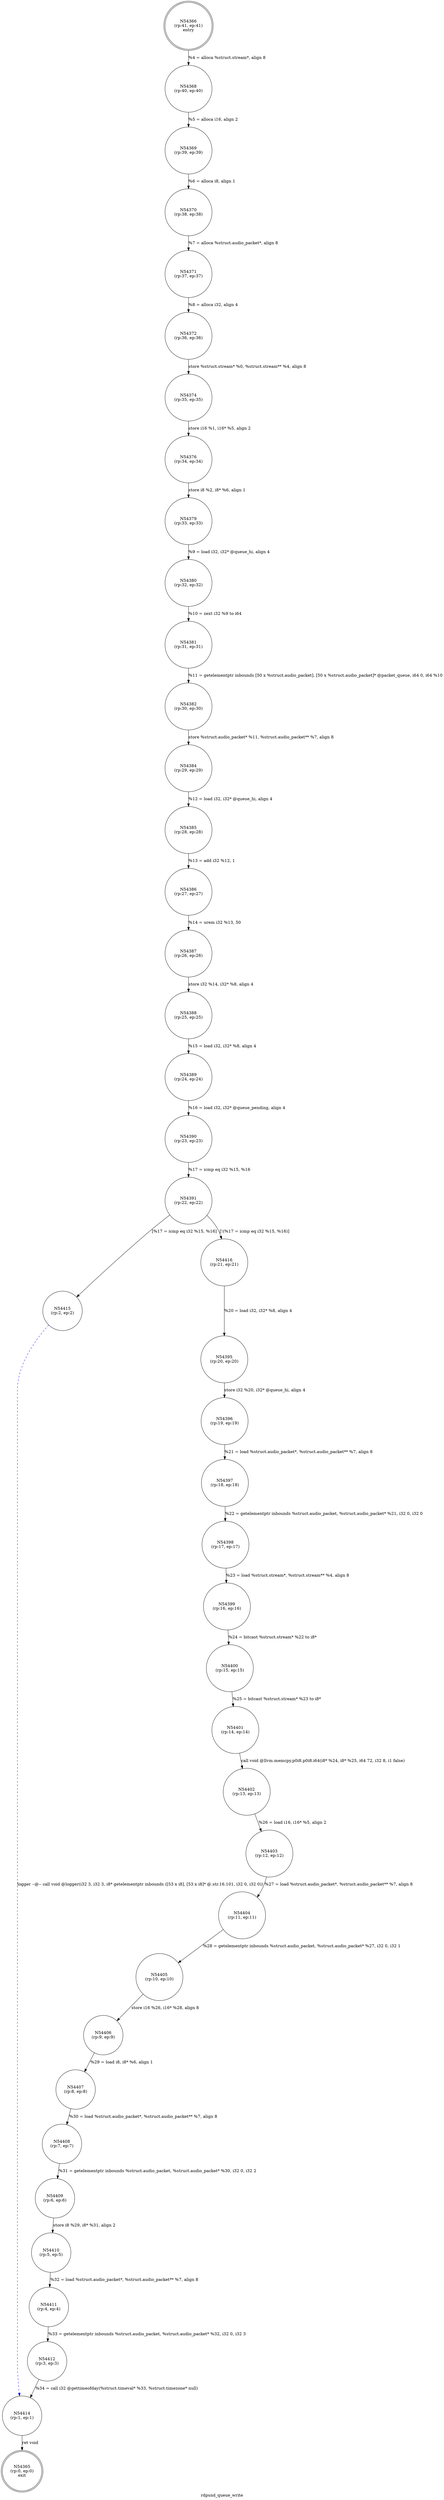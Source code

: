 digraph rdpsnd_queue_write {
label="rdpsnd_queue_write"
54365 [label="N54365\n(rp:0, ep:0)\nexit", shape="doublecircle"]
54366 [label="N54366\n(rp:41, ep:41)\nentry", shape="doublecircle"]
54366 -> 54368 [label="%4 = alloca %struct.stream*, align 8"]
54368 [label="N54368\n(rp:40, ep:40)", shape="circle"]
54368 -> 54369 [label="%5 = alloca i16, align 2"]
54369 [label="N54369\n(rp:39, ep:39)", shape="circle"]
54369 -> 54370 [label="%6 = alloca i8, align 1"]
54370 [label="N54370\n(rp:38, ep:38)", shape="circle"]
54370 -> 54371 [label="%7 = alloca %struct.audio_packet*, align 8"]
54371 [label="N54371\n(rp:37, ep:37)", shape="circle"]
54371 -> 54372 [label="%8 = alloca i32, align 4"]
54372 [label="N54372\n(rp:36, ep:36)", shape="circle"]
54372 -> 54374 [label="store %struct.stream* %0, %struct.stream** %4, align 8"]
54374 [label="N54374\n(rp:35, ep:35)", shape="circle"]
54374 -> 54376 [label="store i16 %1, i16* %5, align 2"]
54376 [label="N54376\n(rp:34, ep:34)", shape="circle"]
54376 -> 54379 [label="store i8 %2, i8* %6, align 1"]
54379 [label="N54379\n(rp:33, ep:33)", shape="circle"]
54379 -> 54380 [label="%9 = load i32, i32* @queue_hi, align 4"]
54380 [label="N54380\n(rp:32, ep:32)", shape="circle"]
54380 -> 54381 [label="%10 = zext i32 %9 to i64"]
54381 [label="N54381\n(rp:31, ep:31)", shape="circle"]
54381 -> 54382 [label="%11 = getelementptr inbounds [50 x %struct.audio_packet], [50 x %struct.audio_packet]* @packet_queue, i64 0, i64 %10"]
54382 [label="N54382\n(rp:30, ep:30)", shape="circle"]
54382 -> 54384 [label="store %struct.audio_packet* %11, %struct.audio_packet** %7, align 8"]
54384 [label="N54384\n(rp:29, ep:29)", shape="circle"]
54384 -> 54385 [label="%12 = load i32, i32* @queue_hi, align 4"]
54385 [label="N54385\n(rp:28, ep:28)", shape="circle"]
54385 -> 54386 [label="%13 = add i32 %12, 1"]
54386 [label="N54386\n(rp:27, ep:27)", shape="circle"]
54386 -> 54387 [label="%14 = urem i32 %13, 50"]
54387 [label="N54387\n(rp:26, ep:26)", shape="circle"]
54387 -> 54388 [label="store i32 %14, i32* %8, align 4"]
54388 [label="N54388\n(rp:25, ep:25)", shape="circle"]
54388 -> 54389 [label="%15 = load i32, i32* %8, align 4"]
54389 [label="N54389\n(rp:24, ep:24)", shape="circle"]
54389 -> 54390 [label="%16 = load i32, i32* @queue_pending, align 4"]
54390 [label="N54390\n(rp:23, ep:23)", shape="circle"]
54390 -> 54391 [label="%17 = icmp eq i32 %15, %16"]
54391 [label="N54391\n(rp:22, ep:22)", shape="circle"]
54391 -> 54415 [label="[%17 = icmp eq i32 %15, %16]"]
54391 -> 54416 [label="[!(%17 = icmp eq i32 %15, %16)]"]
54395 [label="N54395\n(rp:20, ep:20)", shape="circle"]
54395 -> 54396 [label="store i32 %20, i32* @queue_hi, align 4"]
54396 [label="N54396\n(rp:19, ep:19)", shape="circle"]
54396 -> 54397 [label="%21 = load %struct.audio_packet*, %struct.audio_packet** %7, align 8"]
54397 [label="N54397\n(rp:18, ep:18)", shape="circle"]
54397 -> 54398 [label="%22 = getelementptr inbounds %struct.audio_packet, %struct.audio_packet* %21, i32 0, i32 0"]
54398 [label="N54398\n(rp:17, ep:17)", shape="circle"]
54398 -> 54399 [label="%23 = load %struct.stream*, %struct.stream** %4, align 8"]
54399 [label="N54399\n(rp:16, ep:16)", shape="circle"]
54399 -> 54400 [label="%24 = bitcast %struct.stream* %22 to i8*"]
54400 [label="N54400\n(rp:15, ep:15)", shape="circle"]
54400 -> 54401 [label="%25 = bitcast %struct.stream* %23 to i8*"]
54401 [label="N54401\n(rp:14, ep:14)", shape="circle"]
54401 -> 54402 [label="call void @llvm.memcpy.p0i8.p0i8.i64(i8* %24, i8* %25, i64 72, i32 8, i1 false)"]
54402 [label="N54402\n(rp:13, ep:13)", shape="circle"]
54402 -> 54403 [label="%26 = load i16, i16* %5, align 2"]
54403 [label="N54403\n(rp:12, ep:12)", shape="circle"]
54403 -> 54404 [label="%27 = load %struct.audio_packet*, %struct.audio_packet** %7, align 8"]
54404 [label="N54404\n(rp:11, ep:11)", shape="circle"]
54404 -> 54405 [label="%28 = getelementptr inbounds %struct.audio_packet, %struct.audio_packet* %27, i32 0, i32 1"]
54405 [label="N54405\n(rp:10, ep:10)", shape="circle"]
54405 -> 54406 [label="store i16 %26, i16* %28, align 8"]
54406 [label="N54406\n(rp:9, ep:9)", shape="circle"]
54406 -> 54407 [label="%29 = load i8, i8* %6, align 1"]
54407 [label="N54407\n(rp:8, ep:8)", shape="circle"]
54407 -> 54408 [label="%30 = load %struct.audio_packet*, %struct.audio_packet** %7, align 8"]
54408 [label="N54408\n(rp:7, ep:7)", shape="circle"]
54408 -> 54409 [label="%31 = getelementptr inbounds %struct.audio_packet, %struct.audio_packet* %30, i32 0, i32 2"]
54409 [label="N54409\n(rp:6, ep:6)", shape="circle"]
54409 -> 54410 [label="store i8 %29, i8* %31, align 2"]
54410 [label="N54410\n(rp:5, ep:5)", shape="circle"]
54410 -> 54411 [label="%32 = load %struct.audio_packet*, %struct.audio_packet** %7, align 8"]
54411 [label="N54411\n(rp:4, ep:4)", shape="circle"]
54411 -> 54412 [label="%33 = getelementptr inbounds %struct.audio_packet, %struct.audio_packet* %32, i32 0, i32 3"]
54412 [label="N54412\n(rp:3, ep:3)", shape="circle"]
54412 -> 54414 [label="%34 = call i32 @gettimeofday(%struct.timeval* %33, %struct.timezone* null)"]
54414 [label="N54414\n(rp:1, ep:1)", shape="circle"]
54414 -> 54365 [label="ret void"]
54415 [label="N54415\n(rp:2, ep:2)", shape="circle"]
54415 -> 54414 [label="logger --@-- call void @logger(i32 3, i32 3, i8* getelementptr inbounds ([53 x i8], [53 x i8]* @.str.16.101, i32 0, i32 0))", style="dashed", color="blue"]
54416 [label="N54416\n(rp:21, ep:21)", shape="circle"]
54416 -> 54395 [label="%20 = load i32, i32* %8, align 4"]
}

